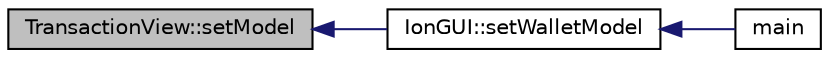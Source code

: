 digraph "TransactionView::setModel"
{
  edge [fontname="Helvetica",fontsize="10",labelfontname="Helvetica",labelfontsize="10"];
  node [fontname="Helvetica",fontsize="10",shape=record];
  rankdir="LR";
  Node973 [label="TransactionView::setModel",height=0.2,width=0.4,color="black", fillcolor="grey75", style="filled", fontcolor="black"];
  Node973 -> Node974 [dir="back",color="midnightblue",fontsize="10",style="solid",fontname="Helvetica"];
  Node974 [label="IonGUI::setWalletModel",height=0.2,width=0.4,color="black", fillcolor="white", style="filled",URL="$dc/d0b/class_ion_g_u_i.html#a37f87db65498b036d387c705a749c45d",tooltip="Set the wallet model. "];
  Node974 -> Node975 [dir="back",color="midnightblue",fontsize="10",style="solid",fontname="Helvetica"];
  Node975 [label="main",height=0.2,width=0.4,color="black", fillcolor="white", style="filled",URL="$d5/d2d/ion_8cpp.html#a0ddf1224851353fc92bfbff6f499fa97"];
}

